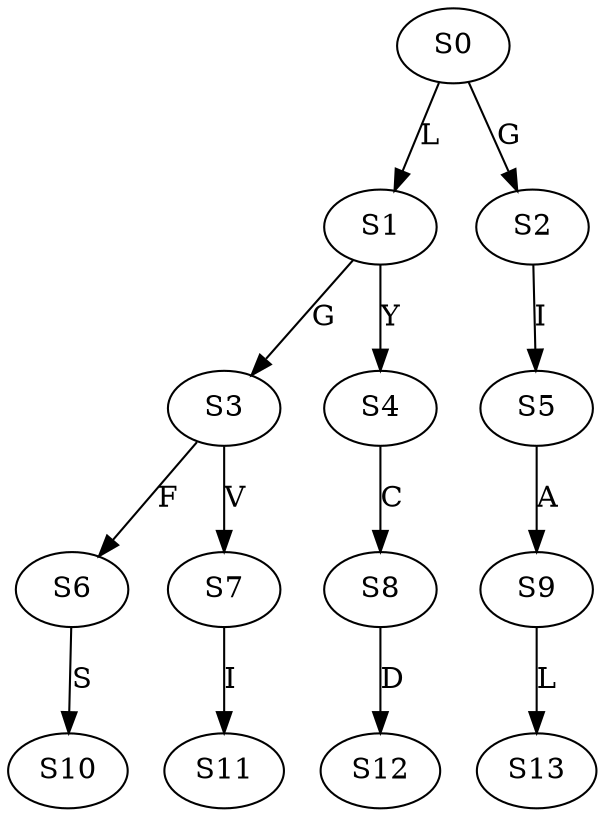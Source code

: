 strict digraph  {
	S0 -> S1 [ label = L ];
	S0 -> S2 [ label = G ];
	S1 -> S3 [ label = G ];
	S1 -> S4 [ label = Y ];
	S2 -> S5 [ label = I ];
	S3 -> S6 [ label = F ];
	S3 -> S7 [ label = V ];
	S4 -> S8 [ label = C ];
	S5 -> S9 [ label = A ];
	S6 -> S10 [ label = S ];
	S7 -> S11 [ label = I ];
	S8 -> S12 [ label = D ];
	S9 -> S13 [ label = L ];
}
